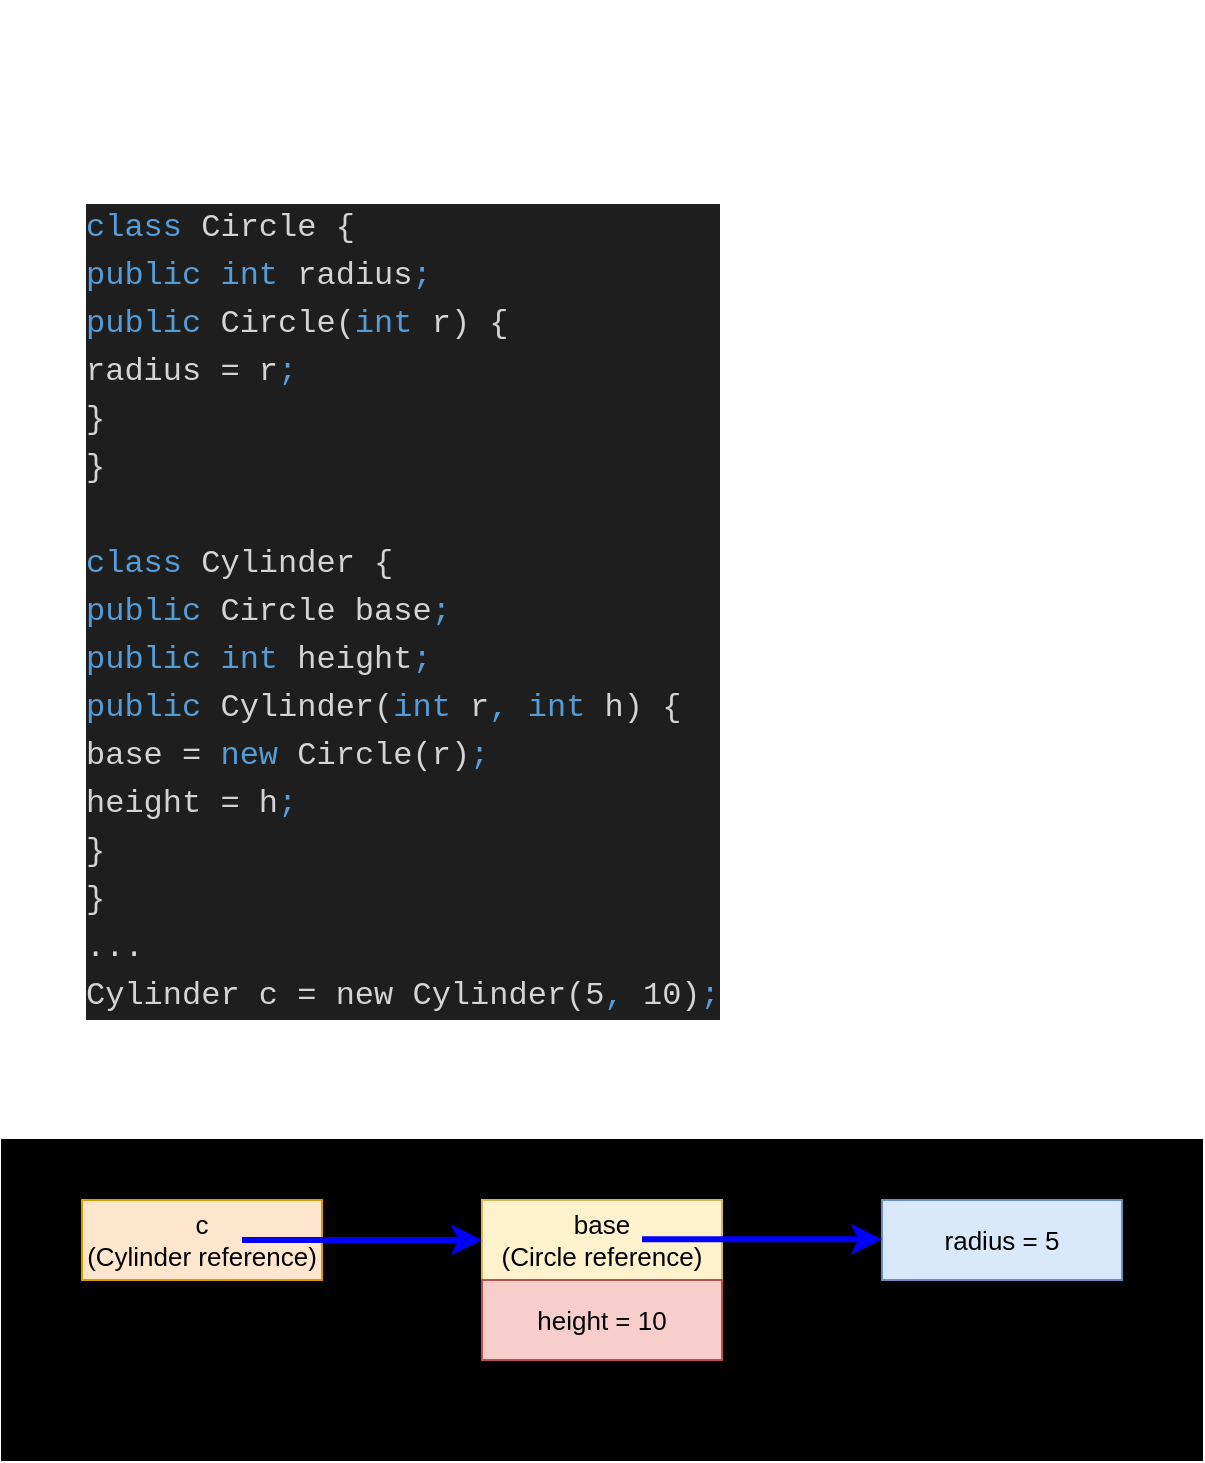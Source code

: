 <mxfile version="15.9.4" type="github">
  <diagram id="9Mjunr-k3OjxaksQ0L1E" name="Page-1">
    <mxGraphModel dx="1701" dy="2745" grid="1" gridSize="10" guides="1" tooltips="1" connect="1" arrows="1" fold="1" page="1" pageScale="1" pageWidth="850" pageHeight="1100" math="0" shadow="0">
      <root>
        <mxCell id="0" />
        <mxCell id="1" parent="0" />
        <mxCell id="fvfcvdUlLOE0mojElsZq-10" value="" style="rounded=0;whiteSpace=wrap;html=1;fontSize=13;fillColor=#000000;" vertex="1" parent="1">
          <mxGeometry x="-840" y="-1630" width="600" height="160" as="geometry" />
        </mxCell>
        <mxCell id="fvfcvdUlLOE0mojElsZq-1" value="&lt;div style=&quot;color: rgb(212 , 212 , 212) ; background-color: rgb(30 , 30 , 30) ; font-family: &amp;#34;menlo&amp;#34; , &amp;#34;monaco&amp;#34; , &amp;#34;courier new&amp;#34; , monospace ; font-weight: normal ; font-size: 16px ; line-height: 24px&quot;&gt;&lt;div&gt;&lt;span style=&quot;color: #569cd6&quot;&gt;class&lt;/span&gt;&lt;span style=&quot;color: #d4d4d4&quot;&gt; Circle {&lt;/span&gt;&lt;/div&gt;&lt;div&gt;&lt;span style=&quot;color: #d4d4d4&quot;&gt;    &lt;/span&gt;&lt;span style=&quot;color: #569cd6&quot;&gt;public&lt;/span&gt;&lt;span style=&quot;color: #d4d4d4&quot;&gt; &lt;/span&gt;&lt;span style=&quot;color: #569cd6&quot;&gt;int&lt;/span&gt;&lt;span style=&quot;color: #d4d4d4&quot;&gt; radius&lt;/span&gt;&lt;span style=&quot;color: #569cd6&quot;&gt;;&lt;/span&gt;&lt;/div&gt;&lt;div&gt;&lt;span style=&quot;color: #d4d4d4&quot;&gt;    &lt;/span&gt;&lt;span style=&quot;color: #569cd6&quot;&gt;public&lt;/span&gt;&lt;span style=&quot;color: #d4d4d4&quot;&gt; Circle(&lt;/span&gt;&lt;span style=&quot;color: #569cd6&quot;&gt;int&lt;/span&gt;&lt;span style=&quot;color: #d4d4d4&quot;&gt; r) { &lt;/span&gt;&lt;/div&gt;&lt;div&gt;&lt;span style=&quot;color: #d4d4d4&quot;&gt;        radius = r&lt;/span&gt;&lt;span style=&quot;color: #569cd6&quot;&gt;;&lt;/span&gt;&lt;span style=&quot;color: #d4d4d4&quot;&gt; &lt;/span&gt;&lt;/div&gt;&lt;div&gt;&lt;span style=&quot;color: #d4d4d4&quot;&gt;    }&lt;/span&gt;&lt;/div&gt;&lt;div&gt;&lt;span style=&quot;color: #d4d4d4&quot;&gt;}&lt;/span&gt;&lt;/div&gt;&lt;br&gt;&lt;div&gt;&lt;span style=&quot;color: #569cd6&quot;&gt;class&lt;/span&gt;&lt;span style=&quot;color: #d4d4d4&quot;&gt; Cylinder {&lt;/span&gt;&lt;/div&gt;&lt;div&gt;&lt;span style=&quot;color: #d4d4d4&quot;&gt;    &lt;/span&gt;&lt;span style=&quot;color: #569cd6&quot;&gt;public&lt;/span&gt;&lt;span style=&quot;color: #d4d4d4&quot;&gt; Circle base&lt;/span&gt;&lt;span style=&quot;color: #569cd6&quot;&gt;;&lt;/span&gt;&lt;/div&gt;&lt;div&gt;&lt;span style=&quot;color: #d4d4d4&quot;&gt;    &lt;/span&gt;&lt;span style=&quot;color: #569cd6&quot;&gt;public&lt;/span&gt;&lt;span style=&quot;color: #d4d4d4&quot;&gt; &lt;/span&gt;&lt;span style=&quot;color: #569cd6&quot;&gt;int&lt;/span&gt;&lt;span style=&quot;color: #d4d4d4&quot;&gt; height&lt;/span&gt;&lt;span style=&quot;color: #569cd6&quot;&gt;;&lt;/span&gt;&lt;/div&gt;&lt;div&gt;&lt;span style=&quot;color: #d4d4d4&quot;&gt;    &lt;/span&gt;&lt;span style=&quot;color: #569cd6&quot;&gt;public&lt;/span&gt;&lt;span style=&quot;color: #d4d4d4&quot;&gt; Cylinder(&lt;/span&gt;&lt;span style=&quot;color: #569cd6&quot;&gt;int&lt;/span&gt;&lt;span style=&quot;color: #d4d4d4&quot;&gt; r&lt;/span&gt;&lt;span style=&quot;color: #569cd6&quot;&gt;,&lt;/span&gt;&lt;span style=&quot;color: #d4d4d4&quot;&gt; &lt;/span&gt;&lt;span style=&quot;color: #569cd6&quot;&gt;int&lt;/span&gt;&lt;span style=&quot;color: #d4d4d4&quot;&gt; h) { &lt;/span&gt;&lt;/div&gt;&lt;div&gt;&lt;span style=&quot;color: #d4d4d4&quot;&gt;        base = &lt;/span&gt;&lt;span style=&quot;color: #569cd6&quot;&gt;new&lt;/span&gt;&lt;span style=&quot;color: #d4d4d4&quot;&gt; Circle(r)&lt;/span&gt;&lt;span style=&quot;color: #569cd6&quot;&gt;;&lt;/span&gt;&lt;span style=&quot;color: #d4d4d4&quot;&gt; &lt;/span&gt;&lt;/div&gt;&lt;div&gt;&lt;span style=&quot;color: #d4d4d4&quot;&gt;        height = h&lt;/span&gt;&lt;span style=&quot;color: #569cd6&quot;&gt;;&lt;/span&gt;&lt;span style=&quot;color: #d4d4d4&quot;&gt; &lt;/span&gt;&lt;/div&gt;&lt;div&gt;&lt;span style=&quot;color: #d4d4d4&quot;&gt;    }&lt;/span&gt;&lt;/div&gt;&lt;div&gt;&lt;span style=&quot;color: #d4d4d4&quot;&gt;}&lt;/span&gt;&lt;/div&gt;&lt;div&gt;&lt;span style=&quot;color: #d4d4d4&quot;&gt;...&lt;/span&gt;&lt;/div&gt;&lt;div&gt;&lt;span style=&quot;color: #d4d4d4&quot;&gt;Cylinder c = new Cylinder(5&lt;/span&gt;&lt;span style=&quot;color: #569cd6&quot;&gt;,&lt;/span&gt;&lt;span style=&quot;color: #d4d4d4&quot;&gt; 10)&lt;/span&gt;&lt;span style=&quot;color: #569cd6&quot;&gt;;&lt;/span&gt;&lt;/div&gt;&lt;/div&gt;" style="text;html=1;strokeColor=none;fillColor=none;align=left;verticalAlign=middle;whiteSpace=wrap;rounded=0;" vertex="1" parent="1">
          <mxGeometry x="-800" y="-2200" width="530" height="610" as="geometry" />
        </mxCell>
        <mxCell id="fvfcvdUlLOE0mojElsZq-2" value="c&lt;br style=&quot;font-size: 13px;&quot;&gt;(Cylinder reference)" style="rounded=0;whiteSpace=wrap;html=1;fillColor=#ffe6cc;strokeColor=#d79b00;fontSize=13;" vertex="1" parent="1">
          <mxGeometry x="-800" y="-1600" width="120" height="40" as="geometry" />
        </mxCell>
        <mxCell id="fvfcvdUlLOE0mojElsZq-3" value="base&lt;br style=&quot;font-size: 13px;&quot;&gt;(Circle reference)" style="rounded=0;whiteSpace=wrap;html=1;fillColor=#fff2cc;strokeColor=#d6b656;fontSize=13;" vertex="1" parent="1">
          <mxGeometry x="-600" y="-1600" width="120" height="40" as="geometry" />
        </mxCell>
        <mxCell id="fvfcvdUlLOE0mojElsZq-4" value="height = 10" style="rounded=0;whiteSpace=wrap;html=1;fillColor=#f8cecc;strokeColor=#b85450;fontSize=13;" vertex="1" parent="1">
          <mxGeometry x="-600" y="-1560" width="120" height="40" as="geometry" />
        </mxCell>
        <mxCell id="fvfcvdUlLOE0mojElsZq-5" value="radius = 5" style="rounded=0;whiteSpace=wrap;html=1;fillColor=#dae8fc;strokeColor=#6c8ebf;fontSize=13;" vertex="1" parent="1">
          <mxGeometry x="-400" y="-1600" width="120" height="40" as="geometry" />
        </mxCell>
        <mxCell id="fvfcvdUlLOE0mojElsZq-6" value="" style="endArrow=classic;html=1;rounded=0;entryX=0;entryY=0.5;entryDx=0;entryDy=0;strokeWidth=3;fontSize=13;strokeColor=#0000FF;" edge="1" parent="1" target="fvfcvdUlLOE0mojElsZq-3">
          <mxGeometry width="50" height="50" relative="1" as="geometry">
            <mxPoint x="-720" y="-1580" as="sourcePoint" />
            <mxPoint x="-670" y="-1630" as="targetPoint" />
          </mxGeometry>
        </mxCell>
        <mxCell id="fvfcvdUlLOE0mojElsZq-7" value="" style="endArrow=classic;html=1;rounded=0;entryX=0;entryY=0.5;entryDx=0;entryDy=0;strokeWidth=3;fontSize=13;strokeColor=#0000FF;" edge="1" parent="1">
          <mxGeometry width="50" height="50" relative="1" as="geometry">
            <mxPoint x="-520.0" y="-1580.38" as="sourcePoint" />
            <mxPoint x="-400" y="-1580.38" as="targetPoint" />
          </mxGeometry>
        </mxCell>
        <mxCell id="fvfcvdUlLOE0mojElsZq-8" value="Cylinder instance" style="text;html=1;strokeColor=none;fillColor=none;align=center;verticalAlign=middle;whiteSpace=wrap;rounded=0;fontSize=13;" vertex="1" parent="1">
          <mxGeometry x="-570" y="-1510" width="60" height="30" as="geometry" />
        </mxCell>
        <mxCell id="fvfcvdUlLOE0mojElsZq-9" value="Circle instance" style="text;html=1;strokeColor=none;fillColor=none;align=center;verticalAlign=middle;whiteSpace=wrap;rounded=0;fontSize=13;" vertex="1" parent="1">
          <mxGeometry x="-370" y="-1550" width="60" height="30" as="geometry" />
        </mxCell>
      </root>
    </mxGraphModel>
  </diagram>
</mxfile>
